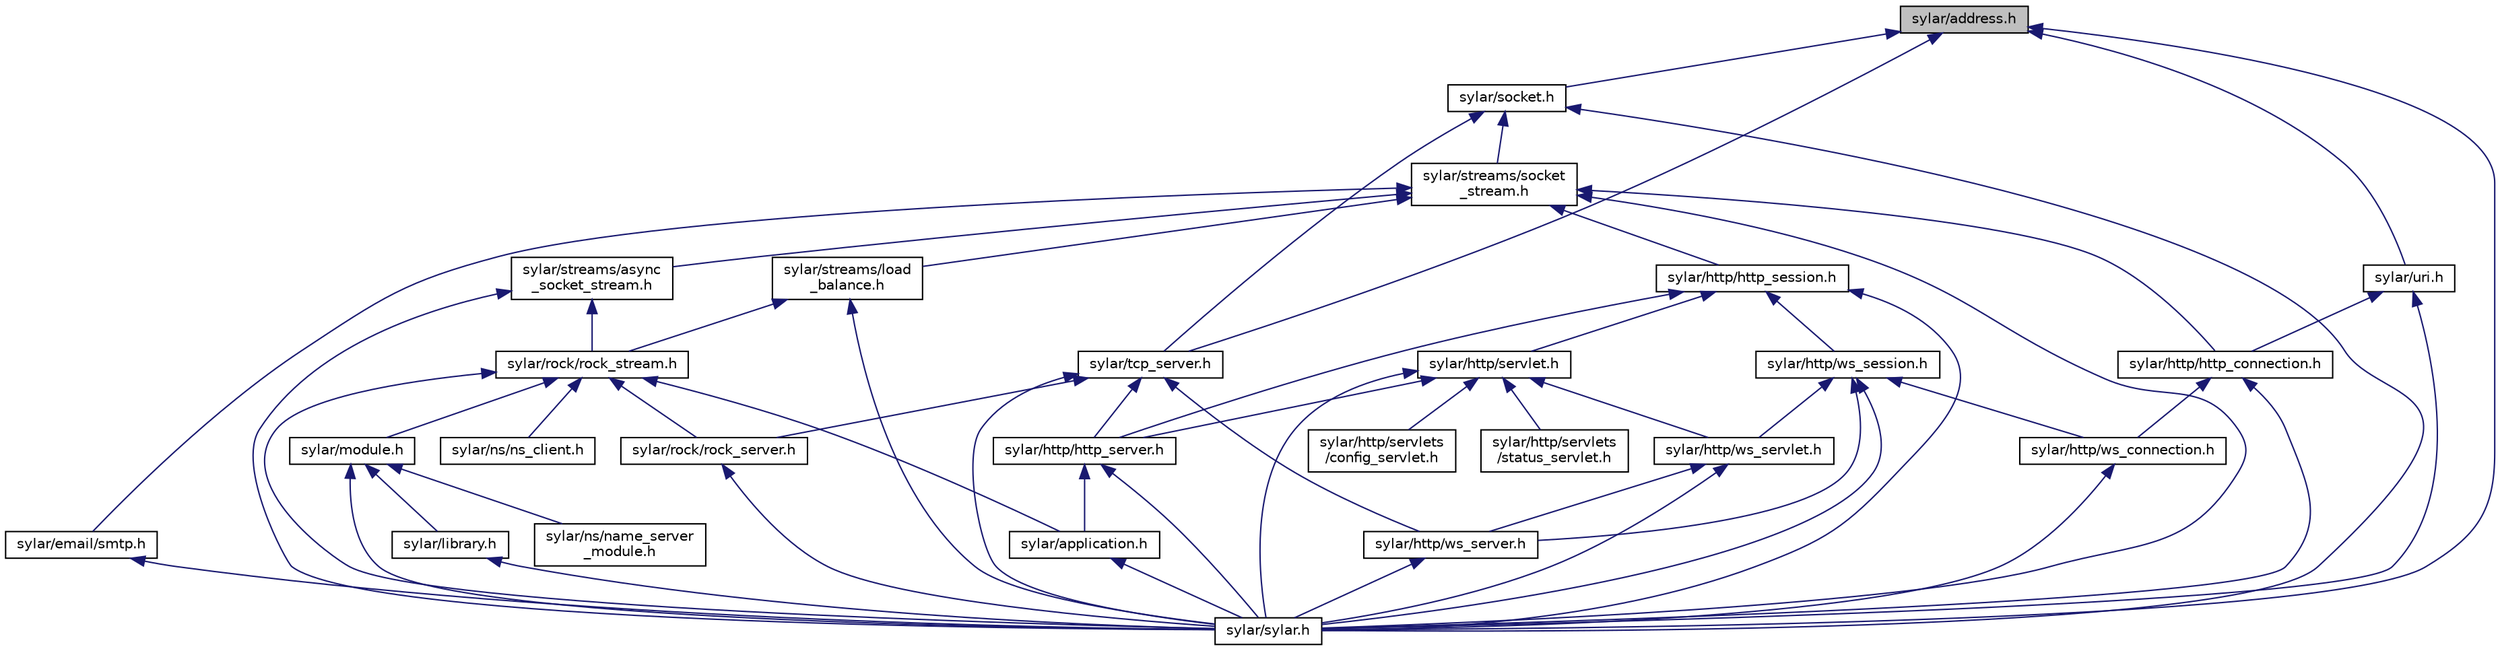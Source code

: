 digraph "sylar/address.h"
{
 // LATEX_PDF_SIZE
  edge [fontname="Helvetica",fontsize="10",labelfontname="Helvetica",labelfontsize="10"];
  node [fontname="Helvetica",fontsize="10",shape=record];
  Node1 [label="sylar/address.h",height=0.2,width=0.4,color="black", fillcolor="grey75", style="filled", fontcolor="black",tooltip="网络地址的封装(IPv4,IPv6,Unix)"];
  Node1 -> Node2 [dir="back",color="midnightblue",fontsize="10",style="solid"];
  Node2 [label="sylar/tcp_server.h",height=0.2,width=0.4,color="black", fillcolor="white", style="filled",URL="$tcp__server_8h.html",tooltip="TCP服务器的封装"];
  Node2 -> Node3 [dir="back",color="midnightblue",fontsize="10",style="solid"];
  Node3 [label="sylar/http/http_server.h",height=0.2,width=0.4,color="black", fillcolor="white", style="filled",URL="$http__server_8h.html",tooltip="HTTP服务器封装"];
  Node3 -> Node4 [dir="back",color="midnightblue",fontsize="10",style="solid"];
  Node4 [label="sylar/application.h",height=0.2,width=0.4,color="black", fillcolor="white", style="filled",URL="$application_8h_source.html",tooltip=" "];
  Node4 -> Node5 [dir="back",color="midnightblue",fontsize="10",style="solid"];
  Node5 [label="sylar/sylar.h",height=0.2,width=0.4,color="black", fillcolor="white", style="filled",URL="$sylar_8h.html",tooltip="sylar头文件"];
  Node3 -> Node5 [dir="back",color="midnightblue",fontsize="10",style="solid"];
  Node2 -> Node6 [dir="back",color="midnightblue",fontsize="10",style="solid"];
  Node6 [label="sylar/http/ws_server.h",height=0.2,width=0.4,color="black", fillcolor="white", style="filled",URL="$ws__server_8h_source.html",tooltip=" "];
  Node6 -> Node5 [dir="back",color="midnightblue",fontsize="10",style="solid"];
  Node2 -> Node7 [dir="back",color="midnightblue",fontsize="10",style="solid"];
  Node7 [label="sylar/rock/rock_server.h",height=0.2,width=0.4,color="black", fillcolor="white", style="filled",URL="$rock__server_8h_source.html",tooltip=" "];
  Node7 -> Node5 [dir="back",color="midnightblue",fontsize="10",style="solid"];
  Node2 -> Node5 [dir="back",color="midnightblue",fontsize="10",style="solid"];
  Node1 -> Node8 [dir="back",color="midnightblue",fontsize="10",style="solid"];
  Node8 [label="sylar/socket.h",height=0.2,width=0.4,color="black", fillcolor="white", style="filled",URL="$socket_8h.html",tooltip="Socket封装"];
  Node8 -> Node2 [dir="back",color="midnightblue",fontsize="10",style="solid"];
  Node8 -> Node9 [dir="back",color="midnightblue",fontsize="10",style="solid"];
  Node9 [label="sylar/streams/socket\l_stream.h",height=0.2,width=0.4,color="black", fillcolor="white", style="filled",URL="$socket__stream_8h.html",tooltip="Socket流式接口封装"];
  Node9 -> Node10 [dir="back",color="midnightblue",fontsize="10",style="solid"];
  Node10 [label="sylar/http/http_session.h",height=0.2,width=0.4,color="black", fillcolor="white", style="filled",URL="$http__session_8h.html",tooltip="HTTPSession封装"];
  Node10 -> Node3 [dir="back",color="midnightblue",fontsize="10",style="solid"];
  Node10 -> Node11 [dir="back",color="midnightblue",fontsize="10",style="solid"];
  Node11 [label="sylar/http/servlet.h",height=0.2,width=0.4,color="black", fillcolor="white", style="filled",URL="$servlet_8h.html",tooltip="Servlet封装"];
  Node11 -> Node3 [dir="back",color="midnightblue",fontsize="10",style="solid"];
  Node11 -> Node12 [dir="back",color="midnightblue",fontsize="10",style="solid"];
  Node12 [label="sylar/http/servlets\l/config_servlet.h",height=0.2,width=0.4,color="black", fillcolor="white", style="filled",URL="$config__servlet_8h_source.html",tooltip=" "];
  Node11 -> Node13 [dir="back",color="midnightblue",fontsize="10",style="solid"];
  Node13 [label="sylar/http/servlets\l/status_servlet.h",height=0.2,width=0.4,color="black", fillcolor="white", style="filled",URL="$status__servlet_8h_source.html",tooltip=" "];
  Node11 -> Node14 [dir="back",color="midnightblue",fontsize="10",style="solid"];
  Node14 [label="sylar/http/ws_servlet.h",height=0.2,width=0.4,color="black", fillcolor="white", style="filled",URL="$ws__servlet_8h_source.html",tooltip=" "];
  Node14 -> Node6 [dir="back",color="midnightblue",fontsize="10",style="solid"];
  Node14 -> Node5 [dir="back",color="midnightblue",fontsize="10",style="solid"];
  Node11 -> Node5 [dir="back",color="midnightblue",fontsize="10",style="solid"];
  Node10 -> Node15 [dir="back",color="midnightblue",fontsize="10",style="solid"];
  Node15 [label="sylar/http/ws_session.h",height=0.2,width=0.4,color="black", fillcolor="white", style="filled",URL="$ws__session_8h_source.html",tooltip=" "];
  Node15 -> Node16 [dir="back",color="midnightblue",fontsize="10",style="solid"];
  Node16 [label="sylar/http/ws_connection.h",height=0.2,width=0.4,color="black", fillcolor="white", style="filled",URL="$ws__connection_8h_source.html",tooltip=" "];
  Node16 -> Node5 [dir="back",color="midnightblue",fontsize="10",style="solid"];
  Node15 -> Node6 [dir="back",color="midnightblue",fontsize="10",style="solid"];
  Node15 -> Node14 [dir="back",color="midnightblue",fontsize="10",style="solid"];
  Node15 -> Node5 [dir="back",color="midnightblue",fontsize="10",style="solid"];
  Node10 -> Node5 [dir="back",color="midnightblue",fontsize="10",style="solid"];
  Node9 -> Node17 [dir="back",color="midnightblue",fontsize="10",style="solid"];
  Node17 [label="sylar/streams/async\l_socket_stream.h",height=0.2,width=0.4,color="black", fillcolor="white", style="filled",URL="$async__socket__stream_8h_source.html",tooltip=" "];
  Node17 -> Node18 [dir="back",color="midnightblue",fontsize="10",style="solid"];
  Node18 [label="sylar/rock/rock_stream.h",height=0.2,width=0.4,color="black", fillcolor="white", style="filled",URL="$rock__stream_8h_source.html",tooltip=" "];
  Node18 -> Node4 [dir="back",color="midnightblue",fontsize="10",style="solid"];
  Node18 -> Node19 [dir="back",color="midnightblue",fontsize="10",style="solid"];
  Node19 [label="sylar/module.h",height=0.2,width=0.4,color="black", fillcolor="white", style="filled",URL="$module_8h_source.html",tooltip=" "];
  Node19 -> Node20 [dir="back",color="midnightblue",fontsize="10",style="solid"];
  Node20 [label="sylar/library.h",height=0.2,width=0.4,color="black", fillcolor="white", style="filled",URL="$library_8h_source.html",tooltip=" "];
  Node20 -> Node5 [dir="back",color="midnightblue",fontsize="10",style="solid"];
  Node19 -> Node21 [dir="back",color="midnightblue",fontsize="10",style="solid"];
  Node21 [label="sylar/ns/name_server\l_module.h",height=0.2,width=0.4,color="black", fillcolor="white", style="filled",URL="$name__server__module_8h_source.html",tooltip=" "];
  Node19 -> Node5 [dir="back",color="midnightblue",fontsize="10",style="solid"];
  Node18 -> Node22 [dir="back",color="midnightblue",fontsize="10",style="solid"];
  Node22 [label="sylar/ns/ns_client.h",height=0.2,width=0.4,color="black", fillcolor="white", style="filled",URL="$ns__client_8h_source.html",tooltip=" "];
  Node18 -> Node7 [dir="back",color="midnightblue",fontsize="10",style="solid"];
  Node18 -> Node5 [dir="back",color="midnightblue",fontsize="10",style="solid"];
  Node17 -> Node5 [dir="back",color="midnightblue",fontsize="10",style="solid"];
  Node9 -> Node23 [dir="back",color="midnightblue",fontsize="10",style="solid"];
  Node23 [label="sylar/streams/load\l_balance.h",height=0.2,width=0.4,color="black", fillcolor="white", style="filled",URL="$load__balance_8h_source.html",tooltip=" "];
  Node23 -> Node18 [dir="back",color="midnightblue",fontsize="10",style="solid"];
  Node23 -> Node5 [dir="back",color="midnightblue",fontsize="10",style="solid"];
  Node9 -> Node24 [dir="back",color="midnightblue",fontsize="10",style="solid"];
  Node24 [label="sylar/email/smtp.h",height=0.2,width=0.4,color="black", fillcolor="white", style="filled",URL="$smtp_8h_source.html",tooltip=" "];
  Node24 -> Node5 [dir="back",color="midnightblue",fontsize="10",style="solid"];
  Node9 -> Node25 [dir="back",color="midnightblue",fontsize="10",style="solid"];
  Node25 [label="sylar/http/http_connection.h",height=0.2,width=0.4,color="black", fillcolor="white", style="filled",URL="$http__connection_8h.html",tooltip="HTTP客户端类"];
  Node25 -> Node16 [dir="back",color="midnightblue",fontsize="10",style="solid"];
  Node25 -> Node5 [dir="back",color="midnightblue",fontsize="10",style="solid"];
  Node9 -> Node5 [dir="back",color="midnightblue",fontsize="10",style="solid"];
  Node8 -> Node5 [dir="back",color="midnightblue",fontsize="10",style="solid"];
  Node1 -> Node26 [dir="back",color="midnightblue",fontsize="10",style="solid"];
  Node26 [label="sylar/uri.h",height=0.2,width=0.4,color="black", fillcolor="white", style="filled",URL="$uri_8h.html",tooltip="URI封装类"];
  Node26 -> Node25 [dir="back",color="midnightblue",fontsize="10",style="solid"];
  Node26 -> Node5 [dir="back",color="midnightblue",fontsize="10",style="solid"];
  Node1 -> Node5 [dir="back",color="midnightblue",fontsize="10",style="solid"];
}

